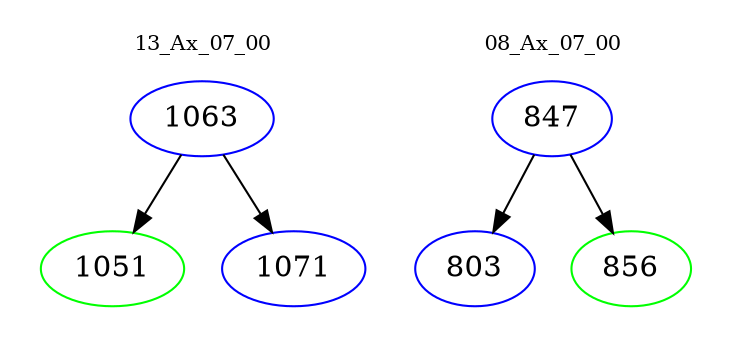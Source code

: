 digraph{
subgraph cluster_0 {
color = white
label = "13_Ax_07_00";
fontsize=10;
T0_1063 [label="1063", color="blue"]
T0_1063 -> T0_1051 [color="black"]
T0_1051 [label="1051", color="green"]
T0_1063 -> T0_1071 [color="black"]
T0_1071 [label="1071", color="blue"]
}
subgraph cluster_1 {
color = white
label = "08_Ax_07_00";
fontsize=10;
T1_847 [label="847", color="blue"]
T1_847 -> T1_803 [color="black"]
T1_803 [label="803", color="blue"]
T1_847 -> T1_856 [color="black"]
T1_856 [label="856", color="green"]
}
}
